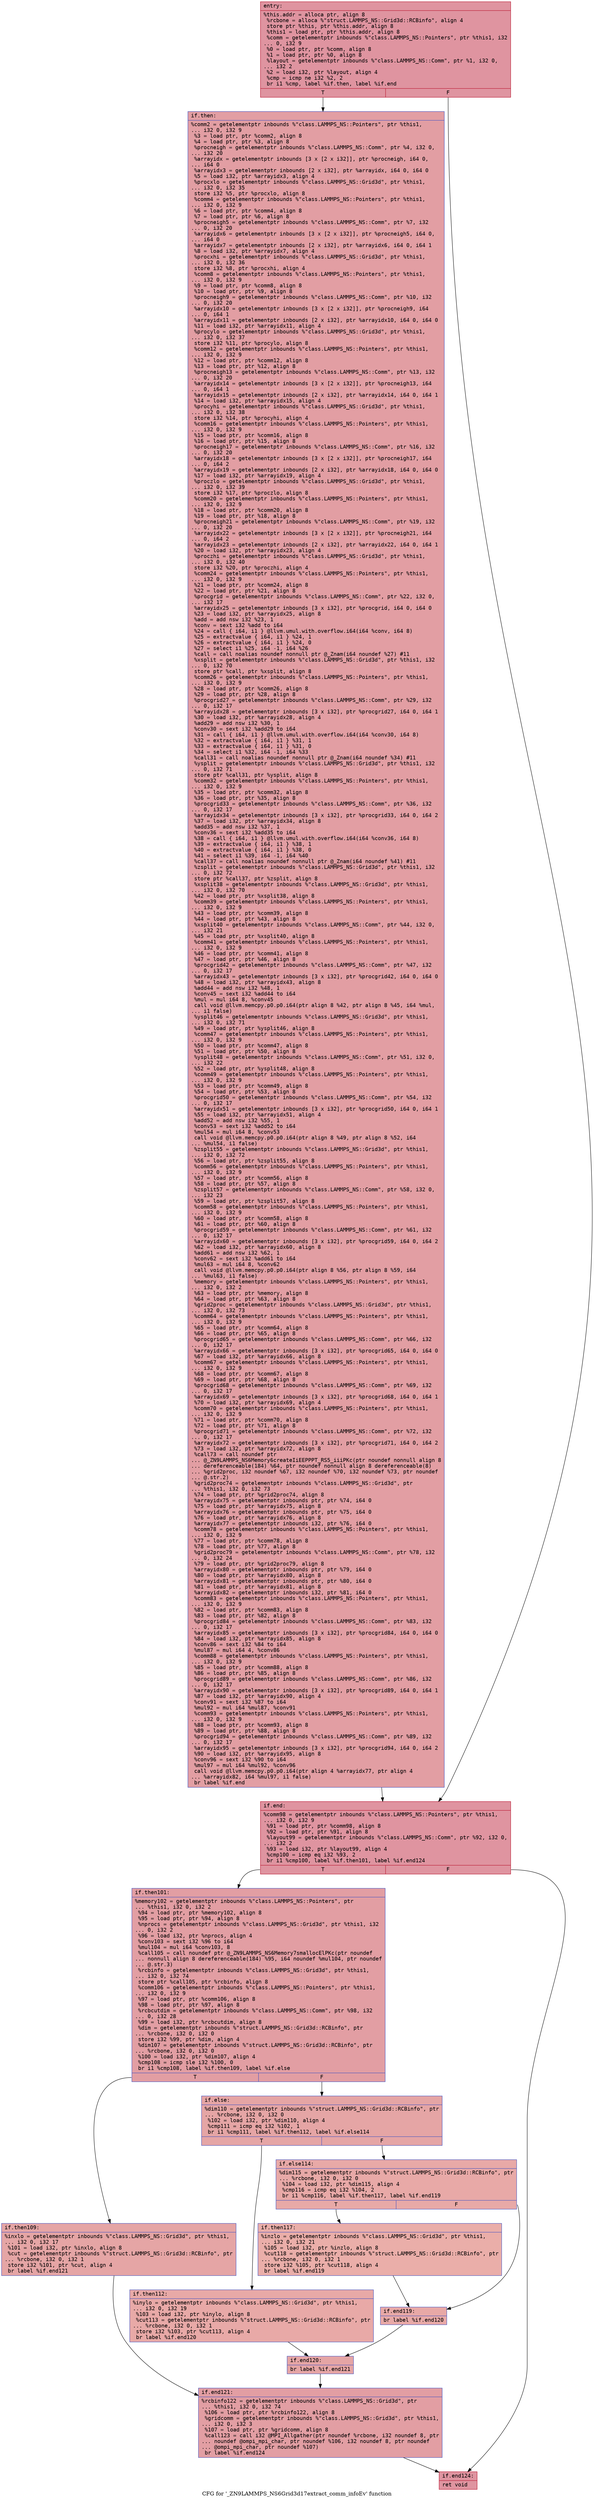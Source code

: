 digraph "CFG for '_ZN9LAMMPS_NS6Grid3d17extract_comm_infoEv' function" {
	label="CFG for '_ZN9LAMMPS_NS6Grid3d17extract_comm_infoEv' function";

	Node0x55fcd5fc7870 [shape=record,color="#b70d28ff", style=filled, fillcolor="#b70d2870" fontname="Courier",label="{entry:\l|  %this.addr = alloca ptr, align 8\l  %rcbone = alloca %\"struct.LAMMPS_NS::Grid3d::RCBinfo\", align 4\l  store ptr %this, ptr %this.addr, align 8\l  %this1 = load ptr, ptr %this.addr, align 8\l  %comm = getelementptr inbounds %\"class.LAMMPS_NS::Pointers\", ptr %this1, i32\l... 0, i32 9\l  %0 = load ptr, ptr %comm, align 8\l  %1 = load ptr, ptr %0, align 8\l  %layout = getelementptr inbounds %\"class.LAMMPS_NS::Comm\", ptr %1, i32 0,\l... i32 2\l  %2 = load i32, ptr %layout, align 4\l  %cmp = icmp ne i32 %2, 2\l  br i1 %cmp, label %if.then, label %if.end\l|{<s0>T|<s1>F}}"];
	Node0x55fcd5fc7870:s0 -> Node0x55fcd5fc7da0[tooltip="entry -> if.then\nProbability 50.00%" ];
	Node0x55fcd5fc7870:s1 -> Node0x55fcd5fc7e10[tooltip="entry -> if.end\nProbability 50.00%" ];
	Node0x55fcd5fc7da0 [shape=record,color="#3d50c3ff", style=filled, fillcolor="#be242e70" fontname="Courier",label="{if.then:\l|  %comm2 = getelementptr inbounds %\"class.LAMMPS_NS::Pointers\", ptr %this1,\l... i32 0, i32 9\l  %3 = load ptr, ptr %comm2, align 8\l  %4 = load ptr, ptr %3, align 8\l  %procneigh = getelementptr inbounds %\"class.LAMMPS_NS::Comm\", ptr %4, i32 0,\l... i32 20\l  %arrayidx = getelementptr inbounds [3 x [2 x i32]], ptr %procneigh, i64 0,\l... i64 0\l  %arrayidx3 = getelementptr inbounds [2 x i32], ptr %arrayidx, i64 0, i64 0\l  %5 = load i32, ptr %arrayidx3, align 4\l  %procxlo = getelementptr inbounds %\"class.LAMMPS_NS::Grid3d\", ptr %this1,\l... i32 0, i32 35\l  store i32 %5, ptr %procxlo, align 8\l  %comm4 = getelementptr inbounds %\"class.LAMMPS_NS::Pointers\", ptr %this1,\l... i32 0, i32 9\l  %6 = load ptr, ptr %comm4, align 8\l  %7 = load ptr, ptr %6, align 8\l  %procneigh5 = getelementptr inbounds %\"class.LAMMPS_NS::Comm\", ptr %7, i32\l... 0, i32 20\l  %arrayidx6 = getelementptr inbounds [3 x [2 x i32]], ptr %procneigh5, i64 0,\l... i64 0\l  %arrayidx7 = getelementptr inbounds [2 x i32], ptr %arrayidx6, i64 0, i64 1\l  %8 = load i32, ptr %arrayidx7, align 4\l  %procxhi = getelementptr inbounds %\"class.LAMMPS_NS::Grid3d\", ptr %this1,\l... i32 0, i32 36\l  store i32 %8, ptr %procxhi, align 4\l  %comm8 = getelementptr inbounds %\"class.LAMMPS_NS::Pointers\", ptr %this1,\l... i32 0, i32 9\l  %9 = load ptr, ptr %comm8, align 8\l  %10 = load ptr, ptr %9, align 8\l  %procneigh9 = getelementptr inbounds %\"class.LAMMPS_NS::Comm\", ptr %10, i32\l... 0, i32 20\l  %arrayidx10 = getelementptr inbounds [3 x [2 x i32]], ptr %procneigh9, i64\l... 0, i64 1\l  %arrayidx11 = getelementptr inbounds [2 x i32], ptr %arrayidx10, i64 0, i64 0\l  %11 = load i32, ptr %arrayidx11, align 4\l  %procylo = getelementptr inbounds %\"class.LAMMPS_NS::Grid3d\", ptr %this1,\l... i32 0, i32 37\l  store i32 %11, ptr %procylo, align 8\l  %comm12 = getelementptr inbounds %\"class.LAMMPS_NS::Pointers\", ptr %this1,\l... i32 0, i32 9\l  %12 = load ptr, ptr %comm12, align 8\l  %13 = load ptr, ptr %12, align 8\l  %procneigh13 = getelementptr inbounds %\"class.LAMMPS_NS::Comm\", ptr %13, i32\l... 0, i32 20\l  %arrayidx14 = getelementptr inbounds [3 x [2 x i32]], ptr %procneigh13, i64\l... 0, i64 1\l  %arrayidx15 = getelementptr inbounds [2 x i32], ptr %arrayidx14, i64 0, i64 1\l  %14 = load i32, ptr %arrayidx15, align 4\l  %procyhi = getelementptr inbounds %\"class.LAMMPS_NS::Grid3d\", ptr %this1,\l... i32 0, i32 38\l  store i32 %14, ptr %procyhi, align 4\l  %comm16 = getelementptr inbounds %\"class.LAMMPS_NS::Pointers\", ptr %this1,\l... i32 0, i32 9\l  %15 = load ptr, ptr %comm16, align 8\l  %16 = load ptr, ptr %15, align 8\l  %procneigh17 = getelementptr inbounds %\"class.LAMMPS_NS::Comm\", ptr %16, i32\l... 0, i32 20\l  %arrayidx18 = getelementptr inbounds [3 x [2 x i32]], ptr %procneigh17, i64\l... 0, i64 2\l  %arrayidx19 = getelementptr inbounds [2 x i32], ptr %arrayidx18, i64 0, i64 0\l  %17 = load i32, ptr %arrayidx19, align 4\l  %proczlo = getelementptr inbounds %\"class.LAMMPS_NS::Grid3d\", ptr %this1,\l... i32 0, i32 39\l  store i32 %17, ptr %proczlo, align 8\l  %comm20 = getelementptr inbounds %\"class.LAMMPS_NS::Pointers\", ptr %this1,\l... i32 0, i32 9\l  %18 = load ptr, ptr %comm20, align 8\l  %19 = load ptr, ptr %18, align 8\l  %procneigh21 = getelementptr inbounds %\"class.LAMMPS_NS::Comm\", ptr %19, i32\l... 0, i32 20\l  %arrayidx22 = getelementptr inbounds [3 x [2 x i32]], ptr %procneigh21, i64\l... 0, i64 2\l  %arrayidx23 = getelementptr inbounds [2 x i32], ptr %arrayidx22, i64 0, i64 1\l  %20 = load i32, ptr %arrayidx23, align 4\l  %proczhi = getelementptr inbounds %\"class.LAMMPS_NS::Grid3d\", ptr %this1,\l... i32 0, i32 40\l  store i32 %20, ptr %proczhi, align 4\l  %comm24 = getelementptr inbounds %\"class.LAMMPS_NS::Pointers\", ptr %this1,\l... i32 0, i32 9\l  %21 = load ptr, ptr %comm24, align 8\l  %22 = load ptr, ptr %21, align 8\l  %procgrid = getelementptr inbounds %\"class.LAMMPS_NS::Comm\", ptr %22, i32 0,\l... i32 17\l  %arrayidx25 = getelementptr inbounds [3 x i32], ptr %procgrid, i64 0, i64 0\l  %23 = load i32, ptr %arrayidx25, align 8\l  %add = add nsw i32 %23, 1\l  %conv = sext i32 %add to i64\l  %24 = call \{ i64, i1 \} @llvm.umul.with.overflow.i64(i64 %conv, i64 8)\l  %25 = extractvalue \{ i64, i1 \} %24, 1\l  %26 = extractvalue \{ i64, i1 \} %24, 0\l  %27 = select i1 %25, i64 -1, i64 %26\l  %call = call noalias noundef nonnull ptr @_Znam(i64 noundef %27) #11\l  %xsplit = getelementptr inbounds %\"class.LAMMPS_NS::Grid3d\", ptr %this1, i32\l... 0, i32 70\l  store ptr %call, ptr %xsplit, align 8\l  %comm26 = getelementptr inbounds %\"class.LAMMPS_NS::Pointers\", ptr %this1,\l... i32 0, i32 9\l  %28 = load ptr, ptr %comm26, align 8\l  %29 = load ptr, ptr %28, align 8\l  %procgrid27 = getelementptr inbounds %\"class.LAMMPS_NS::Comm\", ptr %29, i32\l... 0, i32 17\l  %arrayidx28 = getelementptr inbounds [3 x i32], ptr %procgrid27, i64 0, i64 1\l  %30 = load i32, ptr %arrayidx28, align 4\l  %add29 = add nsw i32 %30, 1\l  %conv30 = sext i32 %add29 to i64\l  %31 = call \{ i64, i1 \} @llvm.umul.with.overflow.i64(i64 %conv30, i64 8)\l  %32 = extractvalue \{ i64, i1 \} %31, 1\l  %33 = extractvalue \{ i64, i1 \} %31, 0\l  %34 = select i1 %32, i64 -1, i64 %33\l  %call31 = call noalias noundef nonnull ptr @_Znam(i64 noundef %34) #11\l  %ysplit = getelementptr inbounds %\"class.LAMMPS_NS::Grid3d\", ptr %this1, i32\l... 0, i32 71\l  store ptr %call31, ptr %ysplit, align 8\l  %comm32 = getelementptr inbounds %\"class.LAMMPS_NS::Pointers\", ptr %this1,\l... i32 0, i32 9\l  %35 = load ptr, ptr %comm32, align 8\l  %36 = load ptr, ptr %35, align 8\l  %procgrid33 = getelementptr inbounds %\"class.LAMMPS_NS::Comm\", ptr %36, i32\l... 0, i32 17\l  %arrayidx34 = getelementptr inbounds [3 x i32], ptr %procgrid33, i64 0, i64 2\l  %37 = load i32, ptr %arrayidx34, align 8\l  %add35 = add nsw i32 %37, 1\l  %conv36 = sext i32 %add35 to i64\l  %38 = call \{ i64, i1 \} @llvm.umul.with.overflow.i64(i64 %conv36, i64 8)\l  %39 = extractvalue \{ i64, i1 \} %38, 1\l  %40 = extractvalue \{ i64, i1 \} %38, 0\l  %41 = select i1 %39, i64 -1, i64 %40\l  %call37 = call noalias noundef nonnull ptr @_Znam(i64 noundef %41) #11\l  %zsplit = getelementptr inbounds %\"class.LAMMPS_NS::Grid3d\", ptr %this1, i32\l... 0, i32 72\l  store ptr %call37, ptr %zsplit, align 8\l  %xsplit38 = getelementptr inbounds %\"class.LAMMPS_NS::Grid3d\", ptr %this1,\l... i32 0, i32 70\l  %42 = load ptr, ptr %xsplit38, align 8\l  %comm39 = getelementptr inbounds %\"class.LAMMPS_NS::Pointers\", ptr %this1,\l... i32 0, i32 9\l  %43 = load ptr, ptr %comm39, align 8\l  %44 = load ptr, ptr %43, align 8\l  %xsplit40 = getelementptr inbounds %\"class.LAMMPS_NS::Comm\", ptr %44, i32 0,\l... i32 21\l  %45 = load ptr, ptr %xsplit40, align 8\l  %comm41 = getelementptr inbounds %\"class.LAMMPS_NS::Pointers\", ptr %this1,\l... i32 0, i32 9\l  %46 = load ptr, ptr %comm41, align 8\l  %47 = load ptr, ptr %46, align 8\l  %procgrid42 = getelementptr inbounds %\"class.LAMMPS_NS::Comm\", ptr %47, i32\l... 0, i32 17\l  %arrayidx43 = getelementptr inbounds [3 x i32], ptr %procgrid42, i64 0, i64 0\l  %48 = load i32, ptr %arrayidx43, align 8\l  %add44 = add nsw i32 %48, 1\l  %conv45 = sext i32 %add44 to i64\l  %mul = mul i64 8, %conv45\l  call void @llvm.memcpy.p0.p0.i64(ptr align 8 %42, ptr align 8 %45, i64 %mul,\l... i1 false)\l  %ysplit46 = getelementptr inbounds %\"class.LAMMPS_NS::Grid3d\", ptr %this1,\l... i32 0, i32 71\l  %49 = load ptr, ptr %ysplit46, align 8\l  %comm47 = getelementptr inbounds %\"class.LAMMPS_NS::Pointers\", ptr %this1,\l... i32 0, i32 9\l  %50 = load ptr, ptr %comm47, align 8\l  %51 = load ptr, ptr %50, align 8\l  %ysplit48 = getelementptr inbounds %\"class.LAMMPS_NS::Comm\", ptr %51, i32 0,\l... i32 22\l  %52 = load ptr, ptr %ysplit48, align 8\l  %comm49 = getelementptr inbounds %\"class.LAMMPS_NS::Pointers\", ptr %this1,\l... i32 0, i32 9\l  %53 = load ptr, ptr %comm49, align 8\l  %54 = load ptr, ptr %53, align 8\l  %procgrid50 = getelementptr inbounds %\"class.LAMMPS_NS::Comm\", ptr %54, i32\l... 0, i32 17\l  %arrayidx51 = getelementptr inbounds [3 x i32], ptr %procgrid50, i64 0, i64 1\l  %55 = load i32, ptr %arrayidx51, align 4\l  %add52 = add nsw i32 %55, 1\l  %conv53 = sext i32 %add52 to i64\l  %mul54 = mul i64 8, %conv53\l  call void @llvm.memcpy.p0.p0.i64(ptr align 8 %49, ptr align 8 %52, i64\l... %mul54, i1 false)\l  %zsplit55 = getelementptr inbounds %\"class.LAMMPS_NS::Grid3d\", ptr %this1,\l... i32 0, i32 72\l  %56 = load ptr, ptr %zsplit55, align 8\l  %comm56 = getelementptr inbounds %\"class.LAMMPS_NS::Pointers\", ptr %this1,\l... i32 0, i32 9\l  %57 = load ptr, ptr %comm56, align 8\l  %58 = load ptr, ptr %57, align 8\l  %zsplit57 = getelementptr inbounds %\"class.LAMMPS_NS::Comm\", ptr %58, i32 0,\l... i32 23\l  %59 = load ptr, ptr %zsplit57, align 8\l  %comm58 = getelementptr inbounds %\"class.LAMMPS_NS::Pointers\", ptr %this1,\l... i32 0, i32 9\l  %60 = load ptr, ptr %comm58, align 8\l  %61 = load ptr, ptr %60, align 8\l  %procgrid59 = getelementptr inbounds %\"class.LAMMPS_NS::Comm\", ptr %61, i32\l... 0, i32 17\l  %arrayidx60 = getelementptr inbounds [3 x i32], ptr %procgrid59, i64 0, i64 2\l  %62 = load i32, ptr %arrayidx60, align 8\l  %add61 = add nsw i32 %62, 1\l  %conv62 = sext i32 %add61 to i64\l  %mul63 = mul i64 8, %conv62\l  call void @llvm.memcpy.p0.p0.i64(ptr align 8 %56, ptr align 8 %59, i64\l... %mul63, i1 false)\l  %memory = getelementptr inbounds %\"class.LAMMPS_NS::Pointers\", ptr %this1,\l... i32 0, i32 2\l  %63 = load ptr, ptr %memory, align 8\l  %64 = load ptr, ptr %63, align 8\l  %grid2proc = getelementptr inbounds %\"class.LAMMPS_NS::Grid3d\", ptr %this1,\l... i32 0, i32 73\l  %comm64 = getelementptr inbounds %\"class.LAMMPS_NS::Pointers\", ptr %this1,\l... i32 0, i32 9\l  %65 = load ptr, ptr %comm64, align 8\l  %66 = load ptr, ptr %65, align 8\l  %procgrid65 = getelementptr inbounds %\"class.LAMMPS_NS::Comm\", ptr %66, i32\l... 0, i32 17\l  %arrayidx66 = getelementptr inbounds [3 x i32], ptr %procgrid65, i64 0, i64 0\l  %67 = load i32, ptr %arrayidx66, align 8\l  %comm67 = getelementptr inbounds %\"class.LAMMPS_NS::Pointers\", ptr %this1,\l... i32 0, i32 9\l  %68 = load ptr, ptr %comm67, align 8\l  %69 = load ptr, ptr %68, align 8\l  %procgrid68 = getelementptr inbounds %\"class.LAMMPS_NS::Comm\", ptr %69, i32\l... 0, i32 17\l  %arrayidx69 = getelementptr inbounds [3 x i32], ptr %procgrid68, i64 0, i64 1\l  %70 = load i32, ptr %arrayidx69, align 4\l  %comm70 = getelementptr inbounds %\"class.LAMMPS_NS::Pointers\", ptr %this1,\l... i32 0, i32 9\l  %71 = load ptr, ptr %comm70, align 8\l  %72 = load ptr, ptr %71, align 8\l  %procgrid71 = getelementptr inbounds %\"class.LAMMPS_NS::Comm\", ptr %72, i32\l... 0, i32 17\l  %arrayidx72 = getelementptr inbounds [3 x i32], ptr %procgrid71, i64 0, i64 2\l  %73 = load i32, ptr %arrayidx72, align 8\l  %call73 = call noundef ptr\l... @_ZN9LAMMPS_NS6Memory6createIiEEPPPT_RS5_iiiPKc(ptr noundef nonnull align 8\l... dereferenceable(184) %64, ptr noundef nonnull align 8 dereferenceable(8)\l... %grid2proc, i32 noundef %67, i32 noundef %70, i32 noundef %73, ptr noundef\l... @.str.2)\l  %grid2proc74 = getelementptr inbounds %\"class.LAMMPS_NS::Grid3d\", ptr\l... %this1, i32 0, i32 73\l  %74 = load ptr, ptr %grid2proc74, align 8\l  %arrayidx75 = getelementptr inbounds ptr, ptr %74, i64 0\l  %75 = load ptr, ptr %arrayidx75, align 8\l  %arrayidx76 = getelementptr inbounds ptr, ptr %75, i64 0\l  %76 = load ptr, ptr %arrayidx76, align 8\l  %arrayidx77 = getelementptr inbounds i32, ptr %76, i64 0\l  %comm78 = getelementptr inbounds %\"class.LAMMPS_NS::Pointers\", ptr %this1,\l... i32 0, i32 9\l  %77 = load ptr, ptr %comm78, align 8\l  %78 = load ptr, ptr %77, align 8\l  %grid2proc79 = getelementptr inbounds %\"class.LAMMPS_NS::Comm\", ptr %78, i32\l... 0, i32 24\l  %79 = load ptr, ptr %grid2proc79, align 8\l  %arrayidx80 = getelementptr inbounds ptr, ptr %79, i64 0\l  %80 = load ptr, ptr %arrayidx80, align 8\l  %arrayidx81 = getelementptr inbounds ptr, ptr %80, i64 0\l  %81 = load ptr, ptr %arrayidx81, align 8\l  %arrayidx82 = getelementptr inbounds i32, ptr %81, i64 0\l  %comm83 = getelementptr inbounds %\"class.LAMMPS_NS::Pointers\", ptr %this1,\l... i32 0, i32 9\l  %82 = load ptr, ptr %comm83, align 8\l  %83 = load ptr, ptr %82, align 8\l  %procgrid84 = getelementptr inbounds %\"class.LAMMPS_NS::Comm\", ptr %83, i32\l... 0, i32 17\l  %arrayidx85 = getelementptr inbounds [3 x i32], ptr %procgrid84, i64 0, i64 0\l  %84 = load i32, ptr %arrayidx85, align 8\l  %conv86 = sext i32 %84 to i64\l  %mul87 = mul i64 4, %conv86\l  %comm88 = getelementptr inbounds %\"class.LAMMPS_NS::Pointers\", ptr %this1,\l... i32 0, i32 9\l  %85 = load ptr, ptr %comm88, align 8\l  %86 = load ptr, ptr %85, align 8\l  %procgrid89 = getelementptr inbounds %\"class.LAMMPS_NS::Comm\", ptr %86, i32\l... 0, i32 17\l  %arrayidx90 = getelementptr inbounds [3 x i32], ptr %procgrid89, i64 0, i64 1\l  %87 = load i32, ptr %arrayidx90, align 4\l  %conv91 = sext i32 %87 to i64\l  %mul92 = mul i64 %mul87, %conv91\l  %comm93 = getelementptr inbounds %\"class.LAMMPS_NS::Pointers\", ptr %this1,\l... i32 0, i32 9\l  %88 = load ptr, ptr %comm93, align 8\l  %89 = load ptr, ptr %88, align 8\l  %procgrid94 = getelementptr inbounds %\"class.LAMMPS_NS::Comm\", ptr %89, i32\l... 0, i32 17\l  %arrayidx95 = getelementptr inbounds [3 x i32], ptr %procgrid94, i64 0, i64 2\l  %90 = load i32, ptr %arrayidx95, align 8\l  %conv96 = sext i32 %90 to i64\l  %mul97 = mul i64 %mul92, %conv96\l  call void @llvm.memcpy.p0.p0.i64(ptr align 4 %arrayidx77, ptr align 4\l... %arrayidx82, i64 %mul97, i1 false)\l  br label %if.end\l}"];
	Node0x55fcd5fc7da0 -> Node0x55fcd5fc7e10[tooltip="if.then -> if.end\nProbability 100.00%" ];
	Node0x55fcd5fc7e10 [shape=record,color="#b70d28ff", style=filled, fillcolor="#b70d2870" fontname="Courier",label="{if.end:\l|  %comm98 = getelementptr inbounds %\"class.LAMMPS_NS::Pointers\", ptr %this1,\l... i32 0, i32 9\l  %91 = load ptr, ptr %comm98, align 8\l  %92 = load ptr, ptr %91, align 8\l  %layout99 = getelementptr inbounds %\"class.LAMMPS_NS::Comm\", ptr %92, i32 0,\l... i32 2\l  %93 = load i32, ptr %layout99, align 4\l  %cmp100 = icmp eq i32 %93, 2\l  br i1 %cmp100, label %if.then101, label %if.end124\l|{<s0>T|<s1>F}}"];
	Node0x55fcd5fc7e10:s0 -> Node0x55fcd5fd3930[tooltip="if.end -> if.then101\nProbability 50.00%" ];
	Node0x55fcd5fc7e10:s1 -> Node0x55fcd5fd3980[tooltip="if.end -> if.end124\nProbability 50.00%" ];
	Node0x55fcd5fd3930 [shape=record,color="#3d50c3ff", style=filled, fillcolor="#be242e70" fontname="Courier",label="{if.then101:\l|  %memory102 = getelementptr inbounds %\"class.LAMMPS_NS::Pointers\", ptr\l... %this1, i32 0, i32 2\l  %94 = load ptr, ptr %memory102, align 8\l  %95 = load ptr, ptr %94, align 8\l  %nprocs = getelementptr inbounds %\"class.LAMMPS_NS::Grid3d\", ptr %this1, i32\l... 0, i32 2\l  %96 = load i32, ptr %nprocs, align 4\l  %conv103 = sext i32 %96 to i64\l  %mul104 = mul i64 %conv103, 8\l  %call105 = call noundef ptr @_ZN9LAMMPS_NS6Memory7smallocElPKc(ptr noundef\l... nonnull align 8 dereferenceable(184) %95, i64 noundef %mul104, ptr noundef\l... @.str.3)\l  %rcbinfo = getelementptr inbounds %\"class.LAMMPS_NS::Grid3d\", ptr %this1,\l... i32 0, i32 74\l  store ptr %call105, ptr %rcbinfo, align 8\l  %comm106 = getelementptr inbounds %\"class.LAMMPS_NS::Pointers\", ptr %this1,\l... i32 0, i32 9\l  %97 = load ptr, ptr %comm106, align 8\l  %98 = load ptr, ptr %97, align 8\l  %rcbcutdim = getelementptr inbounds %\"class.LAMMPS_NS::Comm\", ptr %98, i32\l... 0, i32 28\l  %99 = load i32, ptr %rcbcutdim, align 8\l  %dim = getelementptr inbounds %\"struct.LAMMPS_NS::Grid3d::RCBinfo\", ptr\l... %rcbone, i32 0, i32 0\l  store i32 %99, ptr %dim, align 4\l  %dim107 = getelementptr inbounds %\"struct.LAMMPS_NS::Grid3d::RCBinfo\", ptr\l... %rcbone, i32 0, i32 0\l  %100 = load i32, ptr %dim107, align 4\l  %cmp108 = icmp sle i32 %100, 0\l  br i1 %cmp108, label %if.then109, label %if.else\l|{<s0>T|<s1>F}}"];
	Node0x55fcd5fd3930:s0 -> Node0x55fcd5fd5120[tooltip="if.then101 -> if.then109\nProbability 50.00%" ];
	Node0x55fcd5fd3930:s1 -> Node0x55fcd5fd5200[tooltip="if.then101 -> if.else\nProbability 50.00%" ];
	Node0x55fcd5fd5120 [shape=record,color="#3d50c3ff", style=filled, fillcolor="#c5333470" fontname="Courier",label="{if.then109:\l|  %inxlo = getelementptr inbounds %\"class.LAMMPS_NS::Grid3d\", ptr %this1,\l... i32 0, i32 17\l  %101 = load i32, ptr %inxlo, align 8\l  %cut = getelementptr inbounds %\"struct.LAMMPS_NS::Grid3d::RCBinfo\", ptr\l... %rcbone, i32 0, i32 1\l  store i32 %101, ptr %cut, align 4\l  br label %if.end121\l}"];
	Node0x55fcd5fd5120 -> Node0x55fcd5fd5660[tooltip="if.then109 -> if.end121\nProbability 100.00%" ];
	Node0x55fcd5fd5200 [shape=record,color="#3d50c3ff", style=filled, fillcolor="#c5333470" fontname="Courier",label="{if.else:\l|  %dim110 = getelementptr inbounds %\"struct.LAMMPS_NS::Grid3d::RCBinfo\", ptr\l... %rcbone, i32 0, i32 0\l  %102 = load i32, ptr %dim110, align 4\l  %cmp111 = icmp eq i32 %102, 1\l  br i1 %cmp111, label %if.then112, label %if.else114\l|{<s0>T|<s1>F}}"];
	Node0x55fcd5fd5200:s0 -> Node0x55fcd5fd5960[tooltip="if.else -> if.then112\nProbability 50.00%" ];
	Node0x55fcd5fd5200:s1 -> Node0x55fcd5fd59e0[tooltip="if.else -> if.else114\nProbability 50.00%" ];
	Node0x55fcd5fd5960 [shape=record,color="#3d50c3ff", style=filled, fillcolor="#ca3b3770" fontname="Courier",label="{if.then112:\l|  %inylo = getelementptr inbounds %\"class.LAMMPS_NS::Grid3d\", ptr %this1,\l... i32 0, i32 19\l  %103 = load i32, ptr %inylo, align 8\l  %cut113 = getelementptr inbounds %\"struct.LAMMPS_NS::Grid3d::RCBinfo\", ptr\l... %rcbone, i32 0, i32 1\l  store i32 %103, ptr %cut113, align 4\l  br label %if.end120\l}"];
	Node0x55fcd5fd5960 -> Node0x55fcd5fd5e50[tooltip="if.then112 -> if.end120\nProbability 100.00%" ];
	Node0x55fcd5fd59e0 [shape=record,color="#3d50c3ff", style=filled, fillcolor="#ca3b3770" fontname="Courier",label="{if.else114:\l|  %dim115 = getelementptr inbounds %\"struct.LAMMPS_NS::Grid3d::RCBinfo\", ptr\l... %rcbone, i32 0, i32 0\l  %104 = load i32, ptr %dim115, align 4\l  %cmp116 = icmp eq i32 %104, 2\l  br i1 %cmp116, label %if.then117, label %if.end119\l|{<s0>T|<s1>F}}"];
	Node0x55fcd5fd59e0:s0 -> Node0x55fcd5fd6150[tooltip="if.else114 -> if.then117\nProbability 50.00%" ];
	Node0x55fcd5fd59e0:s1 -> Node0x55fcd5fd61d0[tooltip="if.else114 -> if.end119\nProbability 50.00%" ];
	Node0x55fcd5fd6150 [shape=record,color="#3d50c3ff", style=filled, fillcolor="#d0473d70" fontname="Courier",label="{if.then117:\l|  %inzlo = getelementptr inbounds %\"class.LAMMPS_NS::Grid3d\", ptr %this1,\l... i32 0, i32 21\l  %105 = load i32, ptr %inzlo, align 8\l  %cut118 = getelementptr inbounds %\"struct.LAMMPS_NS::Grid3d::RCBinfo\", ptr\l... %rcbone, i32 0, i32 1\l  store i32 %105, ptr %cut118, align 4\l  br label %if.end119\l}"];
	Node0x55fcd5fd6150 -> Node0x55fcd5fd61d0[tooltip="if.then117 -> if.end119\nProbability 100.00%" ];
	Node0x55fcd5fd61d0 [shape=record,color="#3d50c3ff", style=filled, fillcolor="#ca3b3770" fontname="Courier",label="{if.end119:\l|  br label %if.end120\l}"];
	Node0x55fcd5fd61d0 -> Node0x55fcd5fd5e50[tooltip="if.end119 -> if.end120\nProbability 100.00%" ];
	Node0x55fcd5fd5e50 [shape=record,color="#3d50c3ff", style=filled, fillcolor="#c5333470" fontname="Courier",label="{if.end120:\l|  br label %if.end121\l}"];
	Node0x55fcd5fd5e50 -> Node0x55fcd5fd5660[tooltip="if.end120 -> if.end121\nProbability 100.00%" ];
	Node0x55fcd5fd5660 [shape=record,color="#3d50c3ff", style=filled, fillcolor="#be242e70" fontname="Courier",label="{if.end121:\l|  %rcbinfo122 = getelementptr inbounds %\"class.LAMMPS_NS::Grid3d\", ptr\l... %this1, i32 0, i32 74\l  %106 = load ptr, ptr %rcbinfo122, align 8\l  %gridcomm = getelementptr inbounds %\"class.LAMMPS_NS::Grid3d\", ptr %this1,\l... i32 0, i32 3\l  %107 = load ptr, ptr %gridcomm, align 8\l  %call123 = call i32 @MPI_Allgather(ptr noundef %rcbone, i32 noundef 8, ptr\l... noundef @ompi_mpi_char, ptr noundef %106, i32 noundef 8, ptr noundef\l... @ompi_mpi_char, ptr noundef %107)\l  br label %if.end124\l}"];
	Node0x55fcd5fd5660 -> Node0x55fcd5fd3980[tooltip="if.end121 -> if.end124\nProbability 100.00%" ];
	Node0x55fcd5fd3980 [shape=record,color="#b70d28ff", style=filled, fillcolor="#b70d2870" fontname="Courier",label="{if.end124:\l|  ret void\l}"];
}
